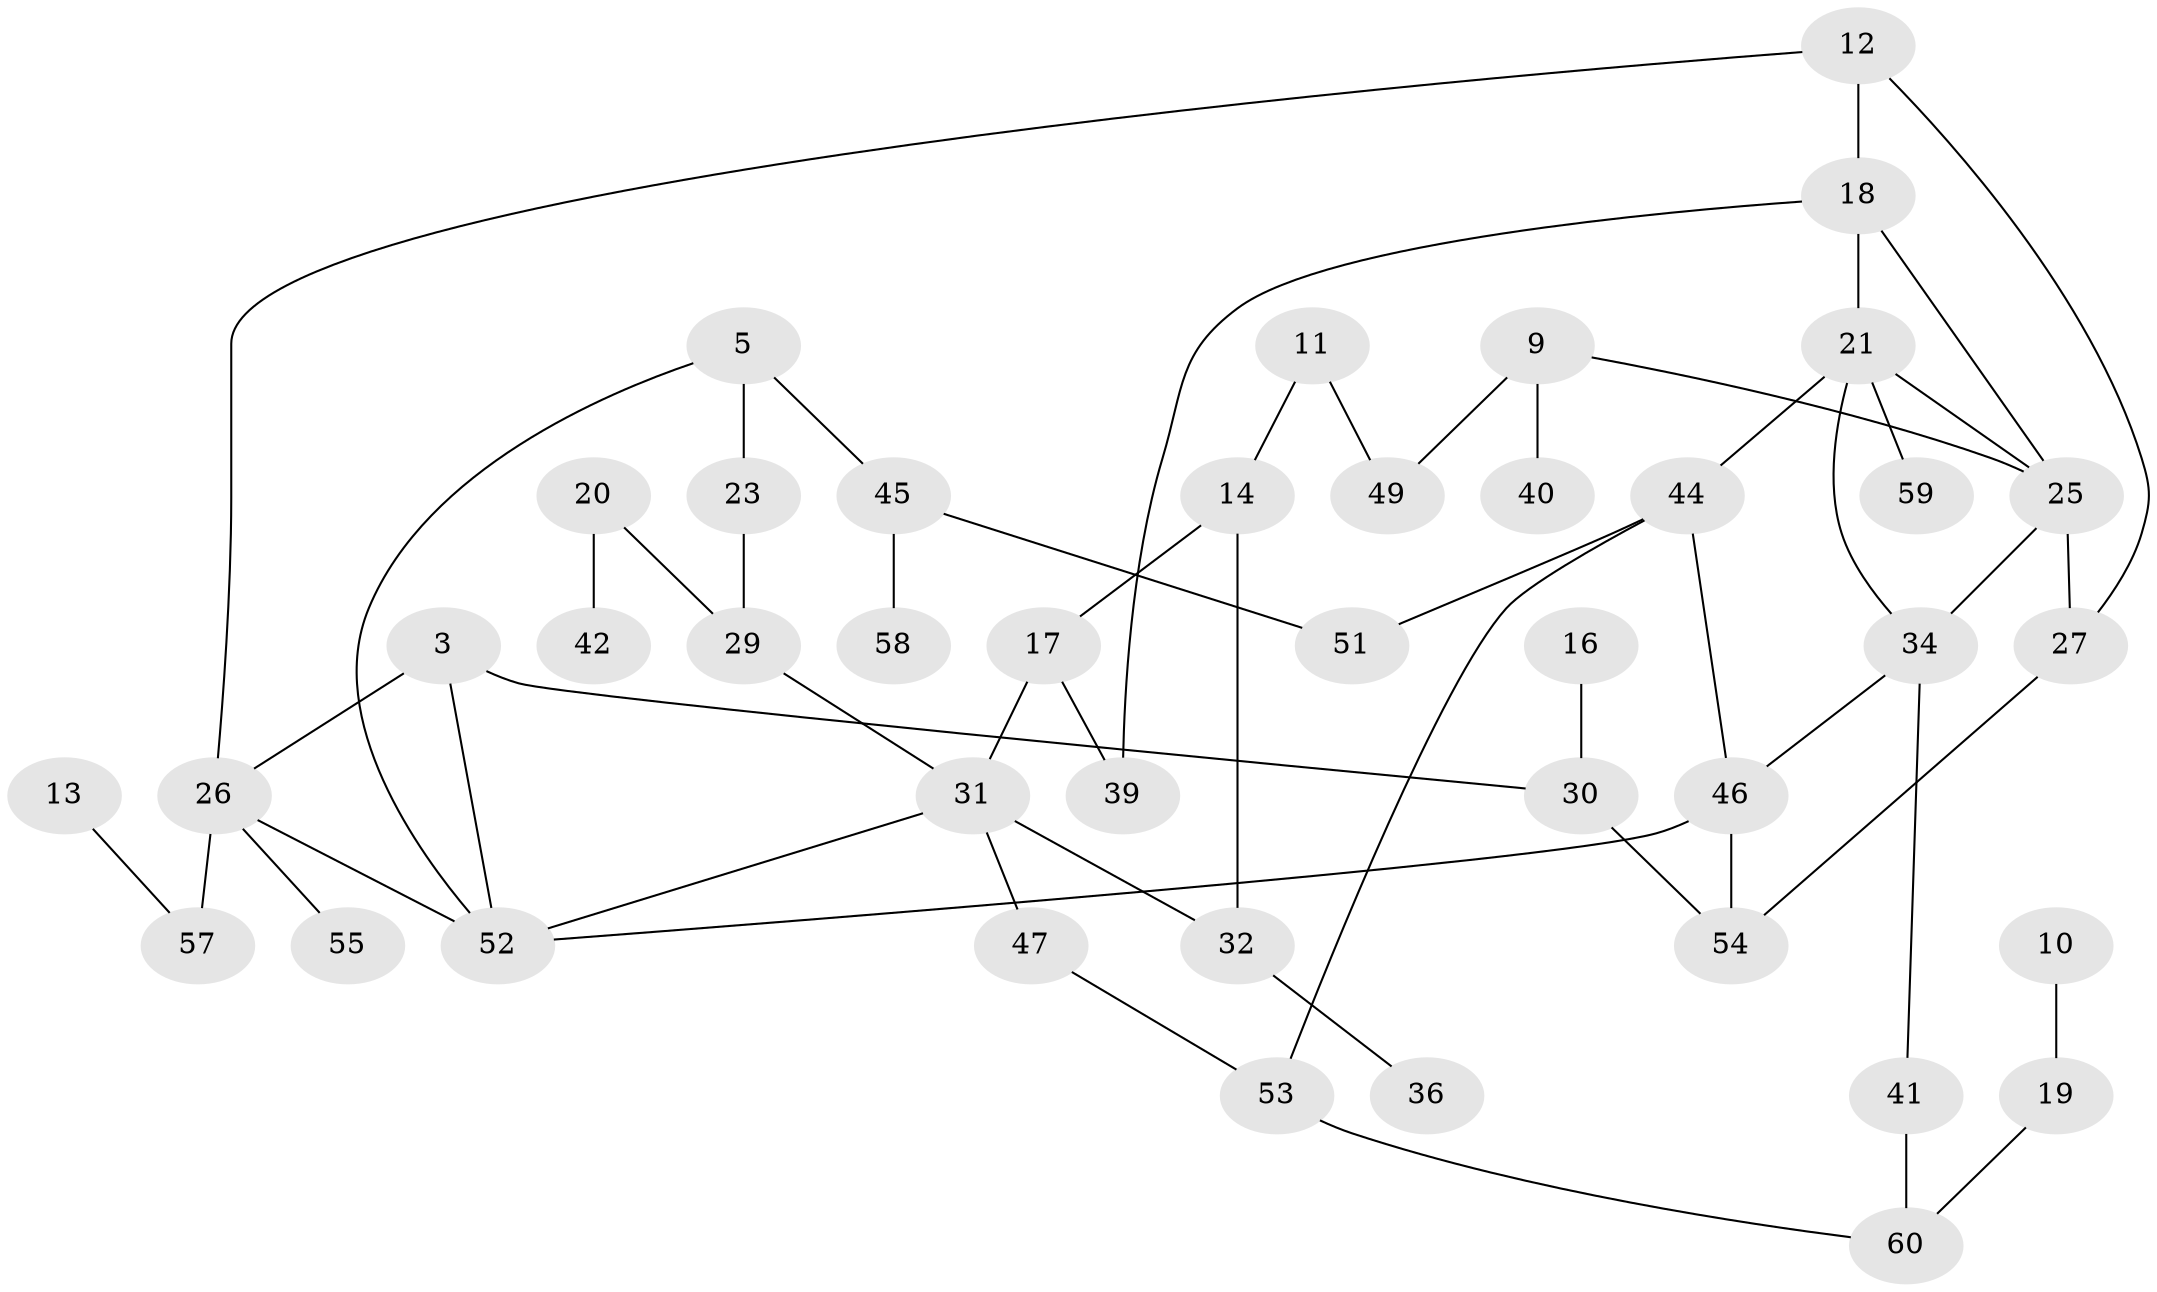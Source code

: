 // original degree distribution, {1: 0.23232323232323232, 2: 0.26262626262626265, 3: 0.2222222222222222, 4: 0.0707070707070707, 0: 0.16161616161616163, 5: 0.030303030303030304, 6: 0.020202020202020204}
// Generated by graph-tools (version 1.1) at 2025/35/03/04/25 23:35:48]
// undirected, 42 vertices, 56 edges
graph export_dot {
  node [color=gray90,style=filled];
  3;
  5;
  9;
  10;
  11;
  12;
  13;
  14;
  16;
  17;
  18;
  19;
  20;
  21;
  23;
  25;
  26;
  27;
  29;
  30;
  31;
  32;
  34;
  36;
  39;
  40;
  41;
  42;
  44;
  45;
  46;
  47;
  49;
  51;
  52;
  53;
  54;
  55;
  57;
  58;
  59;
  60;
  3 -- 26 [weight=1.0];
  3 -- 30 [weight=1.0];
  3 -- 52 [weight=1.0];
  5 -- 23 [weight=1.0];
  5 -- 45 [weight=1.0];
  5 -- 52 [weight=1.0];
  9 -- 25 [weight=1.0];
  9 -- 40 [weight=1.0];
  9 -- 49 [weight=1.0];
  10 -- 19 [weight=1.0];
  11 -- 14 [weight=1.0];
  11 -- 49 [weight=1.0];
  12 -- 18 [weight=1.0];
  12 -- 26 [weight=1.0];
  12 -- 27 [weight=1.0];
  13 -- 57 [weight=1.0];
  14 -- 17 [weight=1.0];
  14 -- 32 [weight=1.0];
  16 -- 30 [weight=1.0];
  17 -- 31 [weight=1.0];
  17 -- 39 [weight=1.0];
  18 -- 21 [weight=1.0];
  18 -- 25 [weight=1.0];
  18 -- 39 [weight=1.0];
  19 -- 60 [weight=1.0];
  20 -- 29 [weight=1.0];
  20 -- 42 [weight=1.0];
  21 -- 25 [weight=1.0];
  21 -- 34 [weight=1.0];
  21 -- 44 [weight=1.0];
  21 -- 59 [weight=1.0];
  23 -- 29 [weight=1.0];
  25 -- 27 [weight=1.0];
  25 -- 34 [weight=2.0];
  26 -- 52 [weight=1.0];
  26 -- 55 [weight=1.0];
  26 -- 57 [weight=3.0];
  27 -- 54 [weight=1.0];
  29 -- 31 [weight=1.0];
  30 -- 54 [weight=1.0];
  31 -- 32 [weight=1.0];
  31 -- 47 [weight=1.0];
  31 -- 52 [weight=1.0];
  32 -- 36 [weight=1.0];
  34 -- 41 [weight=1.0];
  34 -- 46 [weight=1.0];
  41 -- 60 [weight=1.0];
  44 -- 46 [weight=1.0];
  44 -- 51 [weight=1.0];
  44 -- 53 [weight=1.0];
  45 -- 51 [weight=1.0];
  45 -- 58 [weight=1.0];
  46 -- 52 [weight=1.0];
  46 -- 54 [weight=1.0];
  47 -- 53 [weight=1.0];
  53 -- 60 [weight=1.0];
}
